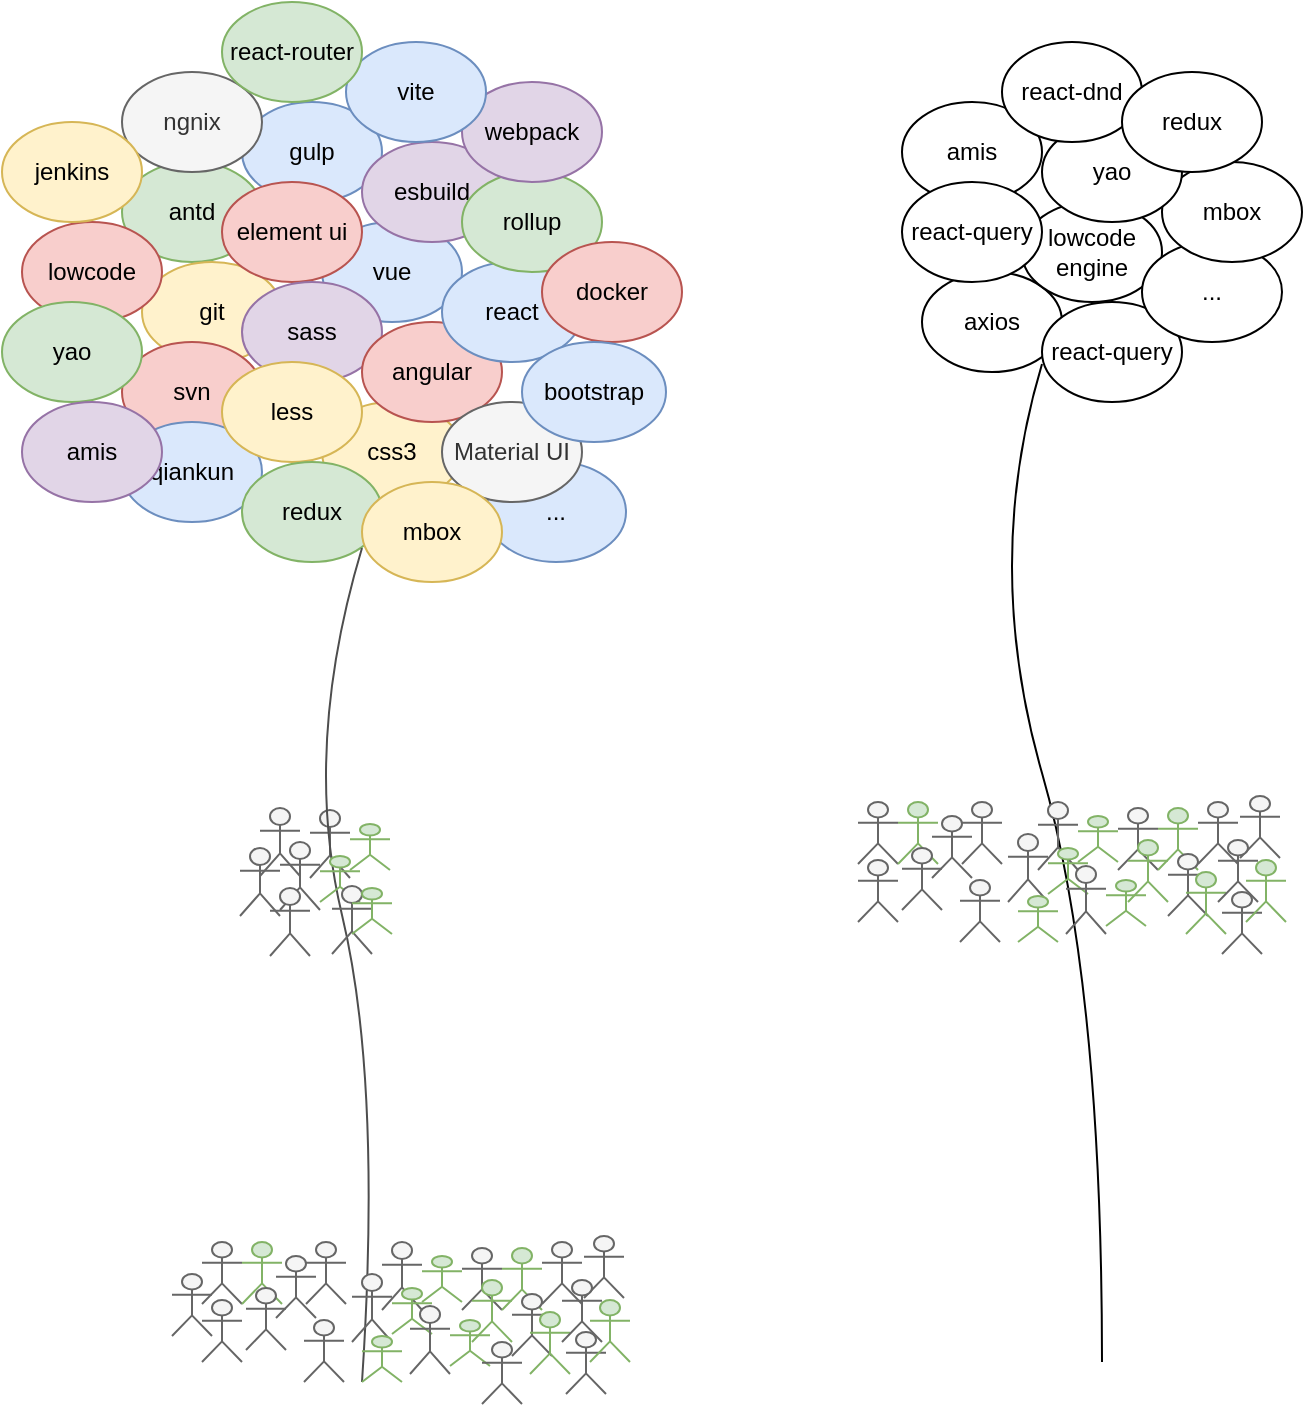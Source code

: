 <mxfile version="23.1.1" type="github">
  <diagram name="第 1 页" id="3ZV7wntNbG_WtyQY0T7i">
    <mxGraphModel dx="989" dy="545" grid="1" gridSize="10" guides="1" tooltips="1" connect="1" arrows="1" fold="1" page="1" pageScale="1" pageWidth="827" pageHeight="1169" math="0" shadow="0">
      <root>
        <mxCell id="0" />
        <mxCell id="1" parent="0" />
        <mxCell id="LpZe3cvflJbKS4FKR0I8-40" value="" style="shape=umlActor;verticalLabelPosition=bottom;verticalAlign=top;html=1;outlineConnect=0;strokeColor=#666666;fillColor=#f5f5f5;fontColor=#333333;" parent="1" vertex="1">
          <mxGeometry x="187" y="927" width="20" height="31" as="geometry" />
        </mxCell>
        <mxCell id="LpZe3cvflJbKS4FKR0I8-41" value="" style="shape=umlActor;verticalLabelPosition=bottom;verticalAlign=top;html=1;outlineConnect=0;strokeColor=#666666;fillColor=#f5f5f5;fontColor=#333333;" parent="1" vertex="1">
          <mxGeometry x="204" y="704" width="20" height="34" as="geometry" />
        </mxCell>
        <mxCell id="LpZe3cvflJbKS4FKR0I8-42" value="" style="shape=umlActor;verticalLabelPosition=bottom;verticalAlign=top;html=1;outlineConnect=0;strokeColor=#82b366;fillColor=#d5e8d4;" parent="1" vertex="1">
          <mxGeometry x="224" y="711" width="20" height="23" as="geometry" />
        </mxCell>
        <mxCell id="LpZe3cvflJbKS4FKR0I8-43" value="" style="shape=umlActor;verticalLabelPosition=bottom;verticalAlign=top;html=1;outlineConnect=0;strokeColor=#666666;fillColor=#f5f5f5;fontColor=#333333;" parent="1" vertex="1">
          <mxGeometry x="150" y="920" width="20" height="31" as="geometry" />
        </mxCell>
        <mxCell id="LpZe3cvflJbKS4FKR0I8-44" value="" style="shape=umlActor;verticalLabelPosition=bottom;verticalAlign=top;html=1;outlineConnect=0;strokeColor=#82b366;fillColor=#d5e8d4;" parent="1" vertex="1">
          <mxGeometry x="170" y="920" width="20" height="31" as="geometry" />
        </mxCell>
        <mxCell id="LpZe3cvflJbKS4FKR0I8-53" value="antd" style="ellipse;whiteSpace=wrap;html=1;fillColor=#d5e8d4;strokeColor=#82b366;" parent="1" vertex="1">
          <mxGeometry x="110" y="380" width="70" height="50" as="geometry" />
        </mxCell>
        <mxCell id="LpZe3cvflJbKS4FKR0I8-54" value="gulp" style="ellipse;whiteSpace=wrap;html=1;fillColor=#dae8fc;strokeColor=#6c8ebf;" parent="1" vertex="1">
          <mxGeometry x="170" y="350" width="70" height="50" as="geometry" />
        </mxCell>
        <mxCell id="LpZe3cvflJbKS4FKR0I8-55" value="git" style="ellipse;whiteSpace=wrap;html=1;fillColor=#fff2cc;strokeColor=#d6b656;" parent="1" vertex="1">
          <mxGeometry x="120" y="430" width="70" height="50" as="geometry" />
        </mxCell>
        <mxCell id="LpZe3cvflJbKS4FKR0I8-56" value="vue" style="ellipse;whiteSpace=wrap;html=1;fillColor=#dae8fc;strokeColor=#6c8ebf;" parent="1" vertex="1">
          <mxGeometry x="210" y="410" width="70" height="50" as="geometry" />
        </mxCell>
        <mxCell id="LpZe3cvflJbKS4FKR0I8-57" value="element ui" style="ellipse;whiteSpace=wrap;html=1;fillColor=#f8cecc;strokeColor=#b85450;" parent="1" vertex="1">
          <mxGeometry x="160" y="390" width="70" height="50" as="geometry" />
        </mxCell>
        <mxCell id="LpZe3cvflJbKS4FKR0I8-58" value="esbuild" style="ellipse;whiteSpace=wrap;html=1;fillColor=#e1d5e7;strokeColor=#9673a6;" parent="1" vertex="1">
          <mxGeometry x="230" y="370" width="70" height="50" as="geometry" />
        </mxCell>
        <mxCell id="LpZe3cvflJbKS4FKR0I8-66" value="svn" style="ellipse;whiteSpace=wrap;html=1;fillColor=#f8cecc;strokeColor=#b85450;" parent="1" vertex="1">
          <mxGeometry x="110" y="470" width="70" height="50" as="geometry" />
        </mxCell>
        <mxCell id="LpZe3cvflJbKS4FKR0I8-67" value="sass" style="ellipse;whiteSpace=wrap;html=1;fillColor=#e1d5e7;strokeColor=#9673a6;" parent="1" vertex="1">
          <mxGeometry x="170" y="440" width="70" height="50" as="geometry" />
        </mxCell>
        <mxCell id="LpZe3cvflJbKS4FKR0I8-68" value="qiankun" style="ellipse;whiteSpace=wrap;html=1;fillColor=#dae8fc;strokeColor=#6c8ebf;" parent="1" vertex="1">
          <mxGeometry x="110" y="510" width="70" height="50" as="geometry" />
        </mxCell>
        <mxCell id="LpZe3cvflJbKS4FKR0I8-69" value="css3" style="ellipse;whiteSpace=wrap;html=1;fillColor=#fff2cc;strokeColor=#d6b656;" parent="1" vertex="1">
          <mxGeometry x="210" y="500" width="70" height="50" as="geometry" />
        </mxCell>
        <mxCell id="LpZe3cvflJbKS4FKR0I8-70" value="less" style="ellipse;whiteSpace=wrap;html=1;fillColor=#fff2cc;strokeColor=#d6b656;" parent="1" vertex="1">
          <mxGeometry x="160" y="480" width="70" height="50" as="geometry" />
        </mxCell>
        <mxCell id="LpZe3cvflJbKS4FKR0I8-71" value="angular" style="ellipse;whiteSpace=wrap;html=1;fillColor=#f8cecc;strokeColor=#b85450;" parent="1" vertex="1">
          <mxGeometry x="230" y="460" width="70" height="50" as="geometry" />
        </mxCell>
        <mxCell id="LpZe3cvflJbKS4FKR0I8-72" value="react" style="ellipse;whiteSpace=wrap;html=1;fillColor=#dae8fc;strokeColor=#6c8ebf;" parent="1" vertex="1">
          <mxGeometry x="270" y="430" width="70" height="50" as="geometry" />
        </mxCell>
        <mxCell id="LpZe3cvflJbKS4FKR0I8-73" value="rollup" style="ellipse;whiteSpace=wrap;html=1;fillColor=#d5e8d4;strokeColor=#82b366;" parent="1" vertex="1">
          <mxGeometry x="280" y="385" width="70" height="50" as="geometry" />
        </mxCell>
        <mxCell id="LpZe3cvflJbKS4FKR0I8-74" value="..." style="ellipse;whiteSpace=wrap;html=1;fillColor=#dae8fc;strokeColor=#6c8ebf;" parent="1" vertex="1">
          <mxGeometry x="292" y="530" width="70" height="50" as="geometry" />
        </mxCell>
        <mxCell id="LpZe3cvflJbKS4FKR0I8-76" value="docker" style="ellipse;whiteSpace=wrap;html=1;fillColor=#f8cecc;strokeColor=#b85450;" parent="1" vertex="1">
          <mxGeometry x="320" y="420" width="70" height="50" as="geometry" />
        </mxCell>
        <mxCell id="LpZe3cvflJbKS4FKR0I8-93" value="redux" style="ellipse;whiteSpace=wrap;html=1;fillColor=#d5e8d4;strokeColor=#82b366;" parent="1" vertex="1">
          <mxGeometry x="170" y="530" width="70" height="50" as="geometry" />
        </mxCell>
        <mxCell id="LpZe3cvflJbKS4FKR0I8-94" value="Material UI" style="ellipse;whiteSpace=wrap;html=1;fillColor=#f5f5f5;fontColor=#333333;strokeColor=#666666;" parent="1" vertex="1">
          <mxGeometry x="270" y="500" width="70" height="50" as="geometry" />
        </mxCell>
        <mxCell id="LpZe3cvflJbKS4FKR0I8-95" value="mbox" style="ellipse;whiteSpace=wrap;html=1;fillColor=#fff2cc;strokeColor=#d6b656;" parent="1" vertex="1">
          <mxGeometry x="230" y="540" width="70" height="50" as="geometry" />
        </mxCell>
        <mxCell id="LpZe3cvflJbKS4FKR0I8-96" value="webpack" style="ellipse;whiteSpace=wrap;html=1;fillColor=#e1d5e7;strokeColor=#9673a6;" parent="1" vertex="1">
          <mxGeometry x="280" y="340" width="70" height="50" as="geometry" />
        </mxCell>
        <mxCell id="LpZe3cvflJbKS4FKR0I8-97" value="bootstrap" style="ellipse;whiteSpace=wrap;html=1;fillColor=#dae8fc;strokeColor=#6c8ebf;" parent="1" vertex="1">
          <mxGeometry x="310" y="470" width="72" height="50" as="geometry" />
        </mxCell>
        <mxCell id="LpZe3cvflJbKS4FKR0I8-98" value="vite" style="ellipse;whiteSpace=wrap;html=1;fillColor=#dae8fc;strokeColor=#6c8ebf;" parent="1" vertex="1">
          <mxGeometry x="222" y="320" width="70" height="50" as="geometry" />
        </mxCell>
        <mxCell id="LpZe3cvflJbKS4FKR0I8-109" value="axios" style="ellipse;whiteSpace=wrap;html=1;" parent="1" vertex="1">
          <mxGeometry x="510" y="435" width="70" height="50" as="geometry" />
        </mxCell>
        <mxCell id="LpZe3cvflJbKS4FKR0I8-108" value="lowcode engine" style="ellipse;whiteSpace=wrap;html=1;" parent="1" vertex="1">
          <mxGeometry x="560" y="400" width="70" height="50" as="geometry" />
        </mxCell>
        <mxCell id="LpZe3cvflJbKS4FKR0I8-110" value="react-query" style="ellipse;whiteSpace=wrap;html=1;" parent="1" vertex="1">
          <mxGeometry x="570" y="450" width="70" height="50" as="geometry" />
        </mxCell>
        <mxCell id="LpZe3cvflJbKS4FKR0I8-111" value="..." style="ellipse;whiteSpace=wrap;html=1;" parent="1" vertex="1">
          <mxGeometry x="620" y="420" width="70" height="50" as="geometry" />
        </mxCell>
        <mxCell id="LpZe3cvflJbKS4FKR0I8-112" value="mbox" style="ellipse;whiteSpace=wrap;html=1;" parent="1" vertex="1">
          <mxGeometry x="630" y="380" width="70" height="50" as="geometry" />
        </mxCell>
        <mxCell id="LpZe3cvflJbKS4FKR0I8-114" value="yao" style="ellipse;whiteSpace=wrap;html=1;" parent="1" vertex="1">
          <mxGeometry x="570" y="360" width="70" height="50" as="geometry" />
        </mxCell>
        <mxCell id="LpZe3cvflJbKS4FKR0I8-113" value="amis" style="ellipse;whiteSpace=wrap;html=1;" parent="1" vertex="1">
          <mxGeometry x="500" y="350" width="70" height="50" as="geometry" />
        </mxCell>
        <mxCell id="LpZe3cvflJbKS4FKR0I8-115" value="react-dnd" style="ellipse;whiteSpace=wrap;html=1;" parent="1" vertex="1">
          <mxGeometry x="550" y="320" width="70" height="50" as="geometry" />
        </mxCell>
        <mxCell id="LpZe3cvflJbKS4FKR0I8-116" value="redux" style="ellipse;whiteSpace=wrap;html=1;" parent="1" vertex="1">
          <mxGeometry x="610" y="335" width="70" height="50" as="geometry" />
        </mxCell>
        <mxCell id="LpZe3cvflJbKS4FKR0I8-117" value="" style="endArrow=none;html=1;rounded=0;curved=1;strokeColor=#4D4D4D;" parent="1" edge="1">
          <mxGeometry width="50" height="50" relative="1" as="geometry">
            <mxPoint x="230" y="990" as="sourcePoint" />
            <mxPoint x="230" y="573" as="targetPoint" />
            <Array as="points">
              <mxPoint x="240" y="840" />
              <mxPoint x="200" y="673" />
            </Array>
          </mxGeometry>
        </mxCell>
        <mxCell id="LpZe3cvflJbKS4FKR0I8-118" value="lowcode" style="ellipse;whiteSpace=wrap;html=1;fillColor=#f8cecc;strokeColor=#b85450;" parent="1" vertex="1">
          <mxGeometry x="60" y="410" width="70" height="50" as="geometry" />
        </mxCell>
        <mxCell id="LpZe3cvflJbKS4FKR0I8-119" value="ngnix" style="ellipse;whiteSpace=wrap;html=1;fillColor=#f5f5f5;fontColor=#333333;strokeColor=#666666;" parent="1" vertex="1">
          <mxGeometry x="110" y="335" width="70" height="50" as="geometry" />
        </mxCell>
        <mxCell id="LpZe3cvflJbKS4FKR0I8-120" value="react-router" style="ellipse;whiteSpace=wrap;html=1;fillColor=#d5e8d4;strokeColor=#82b366;" parent="1" vertex="1">
          <mxGeometry x="160" y="300" width="70" height="50" as="geometry" />
        </mxCell>
        <mxCell id="LpZe3cvflJbKS4FKR0I8-121" value="jenkins" style="ellipse;whiteSpace=wrap;html=1;fillColor=#fff2cc;strokeColor=#d6b656;" parent="1" vertex="1">
          <mxGeometry x="50" y="360" width="70" height="50" as="geometry" />
        </mxCell>
        <mxCell id="LpZe3cvflJbKS4FKR0I8-122" value="yao" style="ellipse;whiteSpace=wrap;html=1;fillColor=#d5e8d4;strokeColor=#82b366;" parent="1" vertex="1">
          <mxGeometry x="50" y="450" width="70" height="50" as="geometry" />
        </mxCell>
        <mxCell id="LpZe3cvflJbKS4FKR0I8-123" value="amis" style="ellipse;whiteSpace=wrap;html=1;fillColor=#e1d5e7;strokeColor=#9673a6;" parent="1" vertex="1">
          <mxGeometry x="60" y="500" width="70" height="50" as="geometry" />
        </mxCell>
        <mxCell id="LpZe3cvflJbKS4FKR0I8-124" value="" style="endArrow=none;html=1;rounded=0;curved=1;" parent="1" edge="1">
          <mxGeometry width="50" height="50" relative="1" as="geometry">
            <mxPoint x="600" y="980" as="sourcePoint" />
            <mxPoint x="570" y="481" as="targetPoint" />
            <Array as="points">
              <mxPoint x="600" y="790" />
              <mxPoint x="540" y="581" />
            </Array>
          </mxGeometry>
        </mxCell>
        <mxCell id="LpZe3cvflJbKS4FKR0I8-128" value="" style="shape=umlActor;verticalLabelPosition=bottom;verticalAlign=top;html=1;outlineConnect=0;strokeColor=#666666;fillColor=#f5f5f5;fontColor=#333333;" parent="1" vertex="1">
          <mxGeometry x="320" y="920" width="20" height="31" as="geometry" />
        </mxCell>
        <mxCell id="LpZe3cvflJbKS4FKR0I8-129" value="" style="shape=umlActor;verticalLabelPosition=bottom;verticalAlign=top;html=1;outlineConnect=0;strokeColor=#666666;fillColor=#f5f5f5;fontColor=#333333;" parent="1" vertex="1">
          <mxGeometry x="240" y="920" width="20" height="34" as="geometry" />
        </mxCell>
        <mxCell id="LpZe3cvflJbKS4FKR0I8-130" value="" style="shape=umlActor;verticalLabelPosition=bottom;verticalAlign=top;html=1;outlineConnect=0;strokeColor=#82b366;fillColor=#d5e8d4;" parent="1" vertex="1">
          <mxGeometry x="260" y="927" width="20" height="23" as="geometry" />
        </mxCell>
        <mxCell id="LpZe3cvflJbKS4FKR0I8-131" value="" style="shape=umlActor;verticalLabelPosition=bottom;verticalAlign=top;html=1;outlineConnect=0;strokeColor=#666666;fillColor=#f5f5f5;fontColor=#333333;" parent="1" vertex="1">
          <mxGeometry x="280" y="923" width="20" height="31" as="geometry" />
        </mxCell>
        <mxCell id="LpZe3cvflJbKS4FKR0I8-132" value="" style="shape=umlActor;verticalLabelPosition=bottom;verticalAlign=top;html=1;outlineConnect=0;strokeColor=#82b366;fillColor=#d5e8d4;" parent="1" vertex="1">
          <mxGeometry x="300" y="923" width="20" height="31" as="geometry" />
        </mxCell>
        <mxCell id="LpZe3cvflJbKS4FKR0I8-133" value="react-query" style="ellipse;whiteSpace=wrap;html=1;" parent="1" vertex="1">
          <mxGeometry x="500" y="390" width="70" height="50" as="geometry" />
        </mxCell>
        <mxCell id="LpZe3cvflJbKS4FKR0I8-135" value="" style="shape=umlActor;verticalLabelPosition=bottom;verticalAlign=top;html=1;outlineConnect=0;strokeColor=#666666;fillColor=#f5f5f5;fontColor=#333333;" parent="1" vertex="1">
          <mxGeometry x="179" y="703" width="20" height="34" as="geometry" />
        </mxCell>
        <mxCell id="LpZe3cvflJbKS4FKR0I8-136" value="" style="shape=umlActor;verticalLabelPosition=bottom;verticalAlign=top;html=1;outlineConnect=0;strokeColor=#666666;fillColor=#f5f5f5;fontColor=#333333;" parent="1" vertex="1">
          <mxGeometry x="202" y="920" width="20" height="31" as="geometry" />
        </mxCell>
        <mxCell id="LpZe3cvflJbKS4FKR0I8-137" value="" style="shape=umlActor;verticalLabelPosition=bottom;verticalAlign=top;html=1;outlineConnect=0;strokeColor=#666666;fillColor=#f5f5f5;fontColor=#333333;" parent="1" vertex="1">
          <mxGeometry x="172" y="943" width="20" height="31" as="geometry" />
        </mxCell>
        <mxCell id="LpZe3cvflJbKS4FKR0I8-138" value="" style="shape=umlActor;verticalLabelPosition=bottom;verticalAlign=top;html=1;outlineConnect=0;strokeColor=#666666;fillColor=#f5f5f5;fontColor=#333333;" parent="1" vertex="1">
          <mxGeometry x="189" y="720" width="20" height="34" as="geometry" />
        </mxCell>
        <mxCell id="LpZe3cvflJbKS4FKR0I8-139" value="" style="shape=umlActor;verticalLabelPosition=bottom;verticalAlign=top;html=1;outlineConnect=0;strokeColor=#82b366;fillColor=#d5e8d4;" parent="1" vertex="1">
          <mxGeometry x="209" y="727" width="20" height="23" as="geometry" />
        </mxCell>
        <mxCell id="LpZe3cvflJbKS4FKR0I8-140" value="" style="shape=umlActor;verticalLabelPosition=bottom;verticalAlign=top;html=1;outlineConnect=0;strokeColor=#666666;fillColor=#f5f5f5;fontColor=#333333;" parent="1" vertex="1">
          <mxGeometry x="135" y="936" width="20" height="31" as="geometry" />
        </mxCell>
        <mxCell id="LpZe3cvflJbKS4FKR0I8-141" value="" style="shape=umlActor;verticalLabelPosition=bottom;verticalAlign=top;html=1;outlineConnect=0;strokeColor=#666666;fillColor=#f5f5f5;fontColor=#333333;" parent="1" vertex="1">
          <mxGeometry x="305" y="946" width="20" height="31" as="geometry" />
        </mxCell>
        <mxCell id="LpZe3cvflJbKS4FKR0I8-142" value="" style="shape=umlActor;verticalLabelPosition=bottom;verticalAlign=top;html=1;outlineConnect=0;strokeColor=#666666;fillColor=#f5f5f5;fontColor=#333333;" parent="1" vertex="1">
          <mxGeometry x="225" y="936" width="20" height="34" as="geometry" />
        </mxCell>
        <mxCell id="LpZe3cvflJbKS4FKR0I8-143" value="" style="shape=umlActor;verticalLabelPosition=bottom;verticalAlign=top;html=1;outlineConnect=0;strokeColor=#82b366;fillColor=#d5e8d4;" parent="1" vertex="1">
          <mxGeometry x="245" y="943" width="20" height="23" as="geometry" />
        </mxCell>
        <mxCell id="LpZe3cvflJbKS4FKR0I8-144" value="" style="shape=umlActor;verticalLabelPosition=bottom;verticalAlign=top;html=1;outlineConnect=0;strokeColor=#82b366;fillColor=#d5e8d4;" parent="1" vertex="1">
          <mxGeometry x="285" y="939" width="20" height="31" as="geometry" />
        </mxCell>
        <mxCell id="LpZe3cvflJbKS4FKR0I8-145" value="" style="shape=umlActor;verticalLabelPosition=bottom;verticalAlign=top;html=1;outlineConnect=0;strokeColor=#666666;fillColor=#f5f5f5;fontColor=#333333;" parent="1" vertex="1">
          <mxGeometry x="169" y="723" width="20" height="34" as="geometry" />
        </mxCell>
        <mxCell id="LpZe3cvflJbKS4FKR0I8-146" value="" style="shape=umlActor;verticalLabelPosition=bottom;verticalAlign=top;html=1;outlineConnect=0;strokeColor=#666666;fillColor=#f5f5f5;fontColor=#333333;" parent="1" vertex="1">
          <mxGeometry x="201" y="959" width="20" height="31" as="geometry" />
        </mxCell>
        <mxCell id="LpZe3cvflJbKS4FKR0I8-147" value="" style="shape=umlActor;verticalLabelPosition=bottom;verticalAlign=top;html=1;outlineConnect=0;strokeColor=#666666;fillColor=#f5f5f5;fontColor=#333333;" parent="1" vertex="1">
          <mxGeometry x="215" y="742" width="20" height="34" as="geometry" />
        </mxCell>
        <mxCell id="LpZe3cvflJbKS4FKR0I8-148" value="" style="shape=umlActor;verticalLabelPosition=bottom;verticalAlign=top;html=1;outlineConnect=0;strokeColor=#82b366;fillColor=#d5e8d4;" parent="1" vertex="1">
          <mxGeometry x="225" y="743" width="20" height="23" as="geometry" />
        </mxCell>
        <mxCell id="LpZe3cvflJbKS4FKR0I8-149" value="" style="shape=umlActor;verticalLabelPosition=bottom;verticalAlign=top;html=1;outlineConnect=0;strokeColor=#666666;fillColor=#f5f5f5;fontColor=#333333;" parent="1" vertex="1">
          <mxGeometry x="150" y="949" width="20" height="31" as="geometry" />
        </mxCell>
        <mxCell id="LpZe3cvflJbKS4FKR0I8-150" value="" style="shape=umlActor;verticalLabelPosition=bottom;verticalAlign=top;html=1;outlineConnect=0;strokeColor=#666666;fillColor=#f5f5f5;fontColor=#333333;" parent="1" vertex="1">
          <mxGeometry x="332" y="965" width="20" height="31" as="geometry" />
        </mxCell>
        <mxCell id="LpZe3cvflJbKS4FKR0I8-151" value="" style="shape=umlActor;verticalLabelPosition=bottom;verticalAlign=top;html=1;outlineConnect=0;strokeColor=#666666;fillColor=#f5f5f5;fontColor=#333333;" parent="1" vertex="1">
          <mxGeometry x="254" y="952" width="20" height="34" as="geometry" />
        </mxCell>
        <mxCell id="LpZe3cvflJbKS4FKR0I8-152" value="" style="shape=umlActor;verticalLabelPosition=bottom;verticalAlign=top;html=1;outlineConnect=0;strokeColor=#82b366;fillColor=#d5e8d4;" parent="1" vertex="1">
          <mxGeometry x="274" y="959" width="20" height="23" as="geometry" />
        </mxCell>
        <mxCell id="LpZe3cvflJbKS4FKR0I8-153" value="" style="shape=umlActor;verticalLabelPosition=bottom;verticalAlign=top;html=1;outlineConnect=0;strokeColor=#82b366;fillColor=#d5e8d4;" parent="1" vertex="1">
          <mxGeometry x="314" y="955" width="20" height="31" as="geometry" />
        </mxCell>
        <mxCell id="LpZe3cvflJbKS4FKR0I8-154" value="" style="shape=umlActor;verticalLabelPosition=bottom;verticalAlign=top;html=1;outlineConnect=0;strokeColor=#666666;fillColor=#f5f5f5;fontColor=#333333;" parent="1" vertex="1">
          <mxGeometry x="184" y="743" width="20" height="34" as="geometry" />
        </mxCell>
        <mxCell id="LpZe3cvflJbKS4FKR0I8-155" value="" style="shape=umlActor;verticalLabelPosition=bottom;verticalAlign=top;html=1;outlineConnect=0;strokeColor=#666666;fillColor=#f5f5f5;fontColor=#333333;" parent="1" vertex="1">
          <mxGeometry x="290" y="970" width="20" height="31" as="geometry" />
        </mxCell>
        <mxCell id="LpZe3cvflJbKS4FKR0I8-156" value="" style="shape=umlActor;verticalLabelPosition=bottom;verticalAlign=top;html=1;outlineConnect=0;strokeColor=#82b366;fillColor=#d5e8d4;" parent="1" vertex="1">
          <mxGeometry x="230" y="967" width="20" height="23" as="geometry" />
        </mxCell>
        <mxCell id="LpZe3cvflJbKS4FKR0I8-157" value="" style="shape=umlActor;verticalLabelPosition=bottom;verticalAlign=top;html=1;outlineConnect=0;strokeColor=#666666;fillColor=#f5f5f5;fontColor=#333333;" parent="1" vertex="1">
          <mxGeometry x="341" y="917" width="20" height="31" as="geometry" />
        </mxCell>
        <mxCell id="LpZe3cvflJbKS4FKR0I8-158" value="" style="shape=umlActor;verticalLabelPosition=bottom;verticalAlign=top;html=1;outlineConnect=0;strokeColor=#666666;fillColor=#f5f5f5;fontColor=#333333;" parent="1" vertex="1">
          <mxGeometry x="330" y="939" width="20" height="31" as="geometry" />
        </mxCell>
        <mxCell id="LpZe3cvflJbKS4FKR0I8-159" value="" style="shape=umlActor;verticalLabelPosition=bottom;verticalAlign=top;html=1;outlineConnect=0;strokeColor=#82b366;fillColor=#d5e8d4;" parent="1" vertex="1">
          <mxGeometry x="344" y="949" width="20" height="31" as="geometry" />
        </mxCell>
        <mxCell id="EADK1Ct35OodXzCtqfT2-1" value="" style="shape=umlActor;verticalLabelPosition=bottom;verticalAlign=top;html=1;outlineConnect=0;strokeColor=#666666;fillColor=#f5f5f5;fontColor=#333333;" vertex="1" parent="1">
          <mxGeometry x="515" y="707" width="20" height="31" as="geometry" />
        </mxCell>
        <mxCell id="EADK1Ct35OodXzCtqfT2-2" value="" style="shape=umlActor;verticalLabelPosition=bottom;verticalAlign=top;html=1;outlineConnect=0;strokeColor=#666666;fillColor=#f5f5f5;fontColor=#333333;" vertex="1" parent="1">
          <mxGeometry x="478" y="700" width="20" height="31" as="geometry" />
        </mxCell>
        <mxCell id="EADK1Ct35OodXzCtqfT2-3" value="" style="shape=umlActor;verticalLabelPosition=bottom;verticalAlign=top;html=1;outlineConnect=0;strokeColor=#82b366;fillColor=#d5e8d4;" vertex="1" parent="1">
          <mxGeometry x="498" y="700" width="20" height="31" as="geometry" />
        </mxCell>
        <mxCell id="EADK1Ct35OodXzCtqfT2-4" value="" style="shape=umlActor;verticalLabelPosition=bottom;verticalAlign=top;html=1;outlineConnect=0;strokeColor=#666666;fillColor=#f5f5f5;fontColor=#333333;" vertex="1" parent="1">
          <mxGeometry x="648" y="700" width="20" height="31" as="geometry" />
        </mxCell>
        <mxCell id="EADK1Ct35OodXzCtqfT2-5" value="" style="shape=umlActor;verticalLabelPosition=bottom;verticalAlign=top;html=1;outlineConnect=0;strokeColor=#666666;fillColor=#f5f5f5;fontColor=#333333;" vertex="1" parent="1">
          <mxGeometry x="568" y="700" width="20" height="34" as="geometry" />
        </mxCell>
        <mxCell id="EADK1Ct35OodXzCtqfT2-6" value="" style="shape=umlActor;verticalLabelPosition=bottom;verticalAlign=top;html=1;outlineConnect=0;strokeColor=#82b366;fillColor=#d5e8d4;" vertex="1" parent="1">
          <mxGeometry x="588" y="707" width="20" height="23" as="geometry" />
        </mxCell>
        <mxCell id="EADK1Ct35OodXzCtqfT2-7" value="" style="shape=umlActor;verticalLabelPosition=bottom;verticalAlign=top;html=1;outlineConnect=0;strokeColor=#666666;fillColor=#f5f5f5;fontColor=#333333;" vertex="1" parent="1">
          <mxGeometry x="608" y="703" width="20" height="31" as="geometry" />
        </mxCell>
        <mxCell id="EADK1Ct35OodXzCtqfT2-8" value="" style="shape=umlActor;verticalLabelPosition=bottom;verticalAlign=top;html=1;outlineConnect=0;strokeColor=#82b366;fillColor=#d5e8d4;" vertex="1" parent="1">
          <mxGeometry x="628" y="703" width="20" height="31" as="geometry" />
        </mxCell>
        <mxCell id="EADK1Ct35OodXzCtqfT2-9" value="" style="shape=umlActor;verticalLabelPosition=bottom;verticalAlign=top;html=1;outlineConnect=0;strokeColor=#666666;fillColor=#f5f5f5;fontColor=#333333;" vertex="1" parent="1">
          <mxGeometry x="530" y="700" width="20" height="31" as="geometry" />
        </mxCell>
        <mxCell id="EADK1Ct35OodXzCtqfT2-10" value="" style="shape=umlActor;verticalLabelPosition=bottom;verticalAlign=top;html=1;outlineConnect=0;strokeColor=#666666;fillColor=#f5f5f5;fontColor=#333333;" vertex="1" parent="1">
          <mxGeometry x="500" y="723" width="20" height="31" as="geometry" />
        </mxCell>
        <mxCell id="EADK1Ct35OodXzCtqfT2-11" value="" style="shape=umlActor;verticalLabelPosition=bottom;verticalAlign=top;html=1;outlineConnect=0;strokeColor=#666666;fillColor=#f5f5f5;fontColor=#333333;" vertex="1" parent="1">
          <mxGeometry x="633" y="726" width="20" height="31" as="geometry" />
        </mxCell>
        <mxCell id="EADK1Ct35OodXzCtqfT2-12" value="" style="shape=umlActor;verticalLabelPosition=bottom;verticalAlign=top;html=1;outlineConnect=0;strokeColor=#666666;fillColor=#f5f5f5;fontColor=#333333;" vertex="1" parent="1">
          <mxGeometry x="553" y="716" width="20" height="34" as="geometry" />
        </mxCell>
        <mxCell id="EADK1Ct35OodXzCtqfT2-13" value="" style="shape=umlActor;verticalLabelPosition=bottom;verticalAlign=top;html=1;outlineConnect=0;strokeColor=#82b366;fillColor=#d5e8d4;" vertex="1" parent="1">
          <mxGeometry x="573" y="723" width="20" height="23" as="geometry" />
        </mxCell>
        <mxCell id="EADK1Ct35OodXzCtqfT2-14" value="" style="shape=umlActor;verticalLabelPosition=bottom;verticalAlign=top;html=1;outlineConnect=0;strokeColor=#82b366;fillColor=#d5e8d4;" vertex="1" parent="1">
          <mxGeometry x="613" y="719" width="20" height="31" as="geometry" />
        </mxCell>
        <mxCell id="EADK1Ct35OodXzCtqfT2-15" value="" style="shape=umlActor;verticalLabelPosition=bottom;verticalAlign=top;html=1;outlineConnect=0;strokeColor=#666666;fillColor=#f5f5f5;fontColor=#333333;" vertex="1" parent="1">
          <mxGeometry x="529" y="739" width="20" height="31" as="geometry" />
        </mxCell>
        <mxCell id="EADK1Ct35OodXzCtqfT2-16" value="" style="shape=umlActor;verticalLabelPosition=bottom;verticalAlign=top;html=1;outlineConnect=0;strokeColor=#666666;fillColor=#f5f5f5;fontColor=#333333;" vertex="1" parent="1">
          <mxGeometry x="478" y="729" width="20" height="31" as="geometry" />
        </mxCell>
        <mxCell id="EADK1Ct35OodXzCtqfT2-17" value="" style="shape=umlActor;verticalLabelPosition=bottom;verticalAlign=top;html=1;outlineConnect=0;strokeColor=#666666;fillColor=#f5f5f5;fontColor=#333333;" vertex="1" parent="1">
          <mxGeometry x="660" y="745" width="20" height="31" as="geometry" />
        </mxCell>
        <mxCell id="EADK1Ct35OodXzCtqfT2-18" value="" style="shape=umlActor;verticalLabelPosition=bottom;verticalAlign=top;html=1;outlineConnect=0;strokeColor=#666666;fillColor=#f5f5f5;fontColor=#333333;" vertex="1" parent="1">
          <mxGeometry x="582" y="732" width="20" height="34" as="geometry" />
        </mxCell>
        <mxCell id="EADK1Ct35OodXzCtqfT2-19" value="" style="shape=umlActor;verticalLabelPosition=bottom;verticalAlign=top;html=1;outlineConnect=0;strokeColor=#82b366;fillColor=#d5e8d4;" vertex="1" parent="1">
          <mxGeometry x="602" y="739" width="20" height="23" as="geometry" />
        </mxCell>
        <mxCell id="EADK1Ct35OodXzCtqfT2-20" value="" style="shape=umlActor;verticalLabelPosition=bottom;verticalAlign=top;html=1;outlineConnect=0;strokeColor=#82b366;fillColor=#d5e8d4;" vertex="1" parent="1">
          <mxGeometry x="642" y="735" width="20" height="31" as="geometry" />
        </mxCell>
        <mxCell id="EADK1Ct35OodXzCtqfT2-21" value="" style="shape=umlActor;verticalLabelPosition=bottom;verticalAlign=top;html=1;outlineConnect=0;strokeColor=#82b366;fillColor=#d5e8d4;" vertex="1" parent="1">
          <mxGeometry x="558" y="747" width="20" height="23" as="geometry" />
        </mxCell>
        <mxCell id="EADK1Ct35OodXzCtqfT2-22" value="" style="shape=umlActor;verticalLabelPosition=bottom;verticalAlign=top;html=1;outlineConnect=0;strokeColor=#666666;fillColor=#f5f5f5;fontColor=#333333;" vertex="1" parent="1">
          <mxGeometry x="669" y="697" width="20" height="31" as="geometry" />
        </mxCell>
        <mxCell id="EADK1Ct35OodXzCtqfT2-23" value="" style="shape=umlActor;verticalLabelPosition=bottom;verticalAlign=top;html=1;outlineConnect=0;strokeColor=#666666;fillColor=#f5f5f5;fontColor=#333333;" vertex="1" parent="1">
          <mxGeometry x="658" y="719" width="20" height="31" as="geometry" />
        </mxCell>
        <mxCell id="EADK1Ct35OodXzCtqfT2-24" value="" style="shape=umlActor;verticalLabelPosition=bottom;verticalAlign=top;html=1;outlineConnect=0;strokeColor=#82b366;fillColor=#d5e8d4;" vertex="1" parent="1">
          <mxGeometry x="672" y="729" width="20" height="31" as="geometry" />
        </mxCell>
      </root>
    </mxGraphModel>
  </diagram>
</mxfile>
